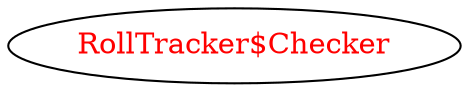 digraph dependencyGraph {
 concentrate=true;
 ranksep="2.0";
 rankdir="LR"; 
 splines="ortho";
"RollTracker$Checker" [fontcolor="red"];
}